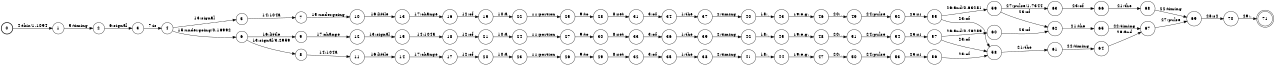 digraph FST {
rankdir = LR;
size = "8.5,11";
label = "";
center = 1;
orientation = Portrait;
ranksep = "0.4";
nodesep = "0.25";
0 [label = "0", shape = circle, style = bold, fontsize = 14]
	0 -> 1 [label = "4:this/1.1094", fontsize = 14];
1 [label = "1", shape = circle, style = solid, fontsize = 14]
	1 -> 2 [label = "5:timing", fontsize = 14];
2 [label = "2", shape = circle, style = solid, fontsize = 14]
	2 -> 3 [label = "6:signal", fontsize = 14];
3 [label = "3", shape = circle, style = solid, fontsize = 14]
	3 -> 4 [label = "7:is", fontsize = 14];
4 [label = "4", shape = circle, style = solid, fontsize = 14]
	4 -> 5 [label = "13:signal", fontsize = 14];
	4 -> 6 [label = "15:undergoing/0.16992", fontsize = 14];
5 [label = "5", shape = circle, style = solid, fontsize = 14]
	5 -> 7 [label = "14:104a", fontsize = 14];
6 [label = "6", shape = circle, style = solid, fontsize = 14]
	6 -> 8 [label = "13:signal/3.2959", fontsize = 14];
	6 -> 9 [label = "16:little", fontsize = 14];
7 [label = "7", shape = circle, style = solid, fontsize = 14]
	7 -> 10 [label = "15:undergoing", fontsize = 14];
8 [label = "8", shape = circle, style = solid, fontsize = 14]
	8 -> 11 [label = "14:104a", fontsize = 14];
9 [label = "9", shape = circle, style = solid, fontsize = 14]
	9 -> 12 [label = "17:change", fontsize = 14];
10 [label = "10", shape = circle, style = solid, fontsize = 14]
	10 -> 13 [label = "16:little", fontsize = 14];
11 [label = "11", shape = circle, style = solid, fontsize = 14]
	11 -> 14 [label = "16:little", fontsize = 14];
12 [label = "12", shape = circle, style = solid, fontsize = 14]
	12 -> 15 [label = "13:signal", fontsize = 14];
13 [label = "13", shape = circle, style = solid, fontsize = 14]
	13 -> 16 [label = "17:change", fontsize = 14];
14 [label = "14", shape = circle, style = solid, fontsize = 14]
	14 -> 17 [label = "17:change", fontsize = 14];
15 [label = "15", shape = circle, style = solid, fontsize = 14]
	15 -> 18 [label = "14:104a", fontsize = 14];
16 [label = "16", shape = circle, style = solid, fontsize = 14]
	16 -> 19 [label = "12:of", fontsize = 14];
17 [label = "17", shape = circle, style = solid, fontsize = 14]
	17 -> 20 [label = "12:of", fontsize = 14];
18 [label = "18", shape = circle, style = solid, fontsize = 14]
	18 -> 21 [label = "12:of", fontsize = 14];
19 [label = "19", shape = circle, style = solid, fontsize = 14]
	19 -> 22 [label = "10:a", fontsize = 14];
20 [label = "20", shape = circle, style = solid, fontsize = 14]
	20 -> 23 [label = "10:a", fontsize = 14];
21 [label = "21", shape = circle, style = solid, fontsize = 14]
	21 -> 24 [label = "10:a", fontsize = 14];
22 [label = "22", shape = circle, style = solid, fontsize = 14]
	22 -> 25 [label = "11:portion", fontsize = 14];
23 [label = "23", shape = circle, style = solid, fontsize = 14]
	23 -> 26 [label = "11:portion", fontsize = 14];
24 [label = "24", shape = circle, style = solid, fontsize = 14]
	24 -> 27 [label = "11:portion", fontsize = 14];
25 [label = "25", shape = circle, style = solid, fontsize = 14]
	25 -> 28 [label = "9:to", fontsize = 14];
26 [label = "26", shape = circle, style = solid, fontsize = 14]
	26 -> 29 [label = "9:to", fontsize = 14];
27 [label = "27", shape = circle, style = solid, fontsize = 14]
	27 -> 30 [label = "9:to", fontsize = 14];
28 [label = "28", shape = circle, style = solid, fontsize = 14]
	28 -> 31 [label = "8:set", fontsize = 14];
29 [label = "29", shape = circle, style = solid, fontsize = 14]
	29 -> 32 [label = "8:set", fontsize = 14];
30 [label = "30", shape = circle, style = solid, fontsize = 14]
	30 -> 33 [label = "8:set", fontsize = 14];
31 [label = "31", shape = circle, style = solid, fontsize = 14]
	31 -> 34 [label = "3:of", fontsize = 14];
32 [label = "32", shape = circle, style = solid, fontsize = 14]
	32 -> 35 [label = "3:of", fontsize = 14];
33 [label = "33", shape = circle, style = solid, fontsize = 14]
	33 -> 36 [label = "3:of", fontsize = 14];
34 [label = "34", shape = circle, style = solid, fontsize = 14]
	34 -> 37 [label = "1:the", fontsize = 14];
35 [label = "35", shape = circle, style = solid, fontsize = 14]
	35 -> 38 [label = "1:the", fontsize = 14];
36 [label = "36", shape = circle, style = solid, fontsize = 14]
	36 -> 39 [label = "1:the", fontsize = 14];
37 [label = "37", shape = circle, style = solid, fontsize = 14]
	37 -> 40 [label = "2:timing", fontsize = 14];
38 [label = "38", shape = circle, style = solid, fontsize = 14]
	38 -> 41 [label = "2:timing", fontsize = 14];
39 [label = "39", shape = circle, style = solid, fontsize = 14]
	39 -> 42 [label = "2:timing", fontsize = 14];
40 [label = "40", shape = circle, style = solid, fontsize = 14]
	40 -> 43 [label = "18:,", fontsize = 14];
41 [label = "41", shape = circle, style = solid, fontsize = 14]
	41 -> 44 [label = "18:,", fontsize = 14];
42 [label = "42", shape = circle, style = solid, fontsize = 14]
	42 -> 45 [label = "18:,", fontsize = 14];
43 [label = "43", shape = circle, style = solid, fontsize = 14]
	43 -> 46 [label = "19:e.g.", fontsize = 14];
44 [label = "44", shape = circle, style = solid, fontsize = 14]
	44 -> 47 [label = "19:e.g.", fontsize = 14];
45 [label = "45", shape = circle, style = solid, fontsize = 14]
	45 -> 48 [label = "19:e.g.", fontsize = 14];
46 [label = "46", shape = circle, style = solid, fontsize = 14]
	46 -> 49 [label = "20:,", fontsize = 14];
47 [label = "47", shape = circle, style = solid, fontsize = 14]
	47 -> 50 [label = "20:,", fontsize = 14];
48 [label = "48", shape = circle, style = solid, fontsize = 14]
	48 -> 51 [label = "20:,", fontsize = 14];
49 [label = "49", shape = circle, style = solid, fontsize = 14]
	49 -> 52 [label = "24:pulse", fontsize = 14];
50 [label = "50", shape = circle, style = solid, fontsize = 14]
	50 -> 53 [label = "24:pulse", fontsize = 14];
51 [label = "51", shape = circle, style = solid, fontsize = 14]
	51 -> 54 [label = "24:pulse", fontsize = 14];
52 [label = "52", shape = circle, style = solid, fontsize = 14]
	52 -> 55 [label = "25:s1", fontsize = 14];
53 [label = "53", shape = circle, style = solid, fontsize = 14]
	53 -> 56 [label = "25:s1", fontsize = 14];
54 [label = "54", shape = circle, style = solid, fontsize = 14]
	54 -> 57 [label = "25:s1", fontsize = 14];
55 [label = "55", shape = circle, style = solid, fontsize = 14]
	55 -> 58 [label = "23:of", fontsize = 14];
	55 -> 59 [label = "26:and/0.63281", fontsize = 14];
56 [label = "56", shape = circle, style = solid, fontsize = 14]
	56 -> 58 [label = "23:of", fontsize = 14];
57 [label = "57", shape = circle, style = solid, fontsize = 14]
	57 -> 58 [label = "23:of", fontsize = 14];
	57 -> 60 [label = "26:and/0.46289", fontsize = 14];
58 [label = "58", shape = circle, style = solid, fontsize = 14]
	58 -> 61 [label = "21:the", fontsize = 14];
59 [label = "59", shape = circle, style = solid, fontsize = 14]
	59 -> 62 [label = "23:of", fontsize = 14];
	59 -> 63 [label = "27:pulse/1.7344", fontsize = 14];
60 [label = "60", shape = circle, style = solid, fontsize = 14]
	60 -> 62 [label = "23:of", fontsize = 14];
61 [label = "61", shape = circle, style = solid, fontsize = 14]
	61 -> 64 [label = "22:timing", fontsize = 14];
62 [label = "62", shape = circle, style = solid, fontsize = 14]
	62 -> 65 [label = "21:the", fontsize = 14];
63 [label = "63", shape = circle, style = solid, fontsize = 14]
	63 -> 66 [label = "23:of", fontsize = 14];
64 [label = "64", shape = circle, style = solid, fontsize = 14]
	64 -> 67 [label = "26:and", fontsize = 14];
65 [label = "65", shape = circle, style = solid, fontsize = 14]
	65 -> 67 [label = "22:timing", fontsize = 14];
66 [label = "66", shape = circle, style = solid, fontsize = 14]
	66 -> 68 [label = "21:the", fontsize = 14];
67 [label = "67", shape = circle, style = solid, fontsize = 14]
	67 -> 69 [label = "27:pulse", fontsize = 14];
68 [label = "68", shape = circle, style = solid, fontsize = 14]
	68 -> 69 [label = "22:timing", fontsize = 14];
69 [label = "69", shape = circle, style = solid, fontsize = 14]
	69 -> 70 [label = "28:s2", fontsize = 14];
70 [label = "70", shape = circle, style = solid, fontsize = 14]
	70 -> 71 [label = "29:.", fontsize = 14];
71 [label = "71", shape = doublecircle, style = solid, fontsize = 14]
}
